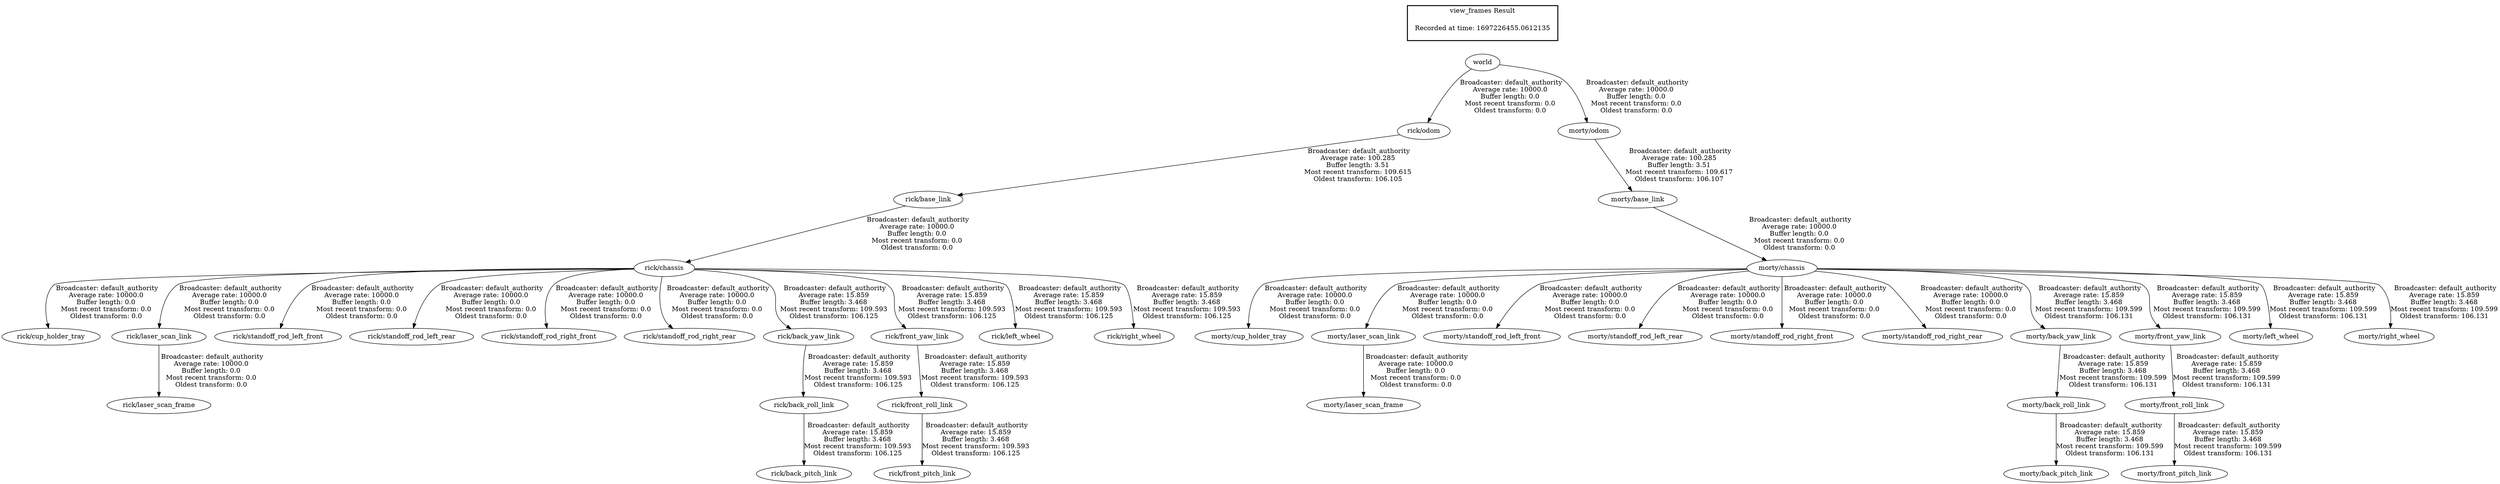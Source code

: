 digraph G {
"rick/odom" -> "rick/base_link"[label=" Broadcaster: default_authority\nAverage rate: 100.285\nBuffer length: 3.51\nMost recent transform: 109.615\nOldest transform: 106.105\n"];
"world" -> "rick/odom"[label=" Broadcaster: default_authority\nAverage rate: 10000.0\nBuffer length: 0.0\nMost recent transform: 0.0\nOldest transform: 0.0\n"];
"morty/odom" -> "morty/base_link"[label=" Broadcaster: default_authority\nAverage rate: 100.285\nBuffer length: 3.51\nMost recent transform: 109.617\nOldest transform: 106.107\n"];
"world" -> "morty/odom"[label=" Broadcaster: default_authority\nAverage rate: 10000.0\nBuffer length: 0.0\nMost recent transform: 0.0\nOldest transform: 0.0\n"];
"rick/base_link" -> "rick/chassis"[label=" Broadcaster: default_authority\nAverage rate: 10000.0\nBuffer length: 0.0\nMost recent transform: 0.0\nOldest transform: 0.0\n"];
"rick/chassis" -> "rick/cup_holder_tray"[label=" Broadcaster: default_authority\nAverage rate: 10000.0\nBuffer length: 0.0\nMost recent transform: 0.0\nOldest transform: 0.0\n"];
"rick/laser_scan_link" -> "rick/laser_scan_frame"[label=" Broadcaster: default_authority\nAverage rate: 10000.0\nBuffer length: 0.0\nMost recent transform: 0.0\nOldest transform: 0.0\n"];
"rick/chassis" -> "rick/laser_scan_link"[label=" Broadcaster: default_authority\nAverage rate: 10000.0\nBuffer length: 0.0\nMost recent transform: 0.0\nOldest transform: 0.0\n"];
"rick/chassis" -> "rick/standoff_rod_left_front"[label=" Broadcaster: default_authority\nAverage rate: 10000.0\nBuffer length: 0.0\nMost recent transform: 0.0\nOldest transform: 0.0\n"];
"rick/chassis" -> "rick/standoff_rod_left_rear"[label=" Broadcaster: default_authority\nAverage rate: 10000.0\nBuffer length: 0.0\nMost recent transform: 0.0\nOldest transform: 0.0\n"];
"rick/chassis" -> "rick/standoff_rod_right_front"[label=" Broadcaster: default_authority\nAverage rate: 10000.0\nBuffer length: 0.0\nMost recent transform: 0.0\nOldest transform: 0.0\n"];
"rick/chassis" -> "rick/standoff_rod_right_rear"[label=" Broadcaster: default_authority\nAverage rate: 10000.0\nBuffer length: 0.0\nMost recent transform: 0.0\nOldest transform: 0.0\n"];
"morty/base_link" -> "morty/chassis"[label=" Broadcaster: default_authority\nAverage rate: 10000.0\nBuffer length: 0.0\nMost recent transform: 0.0\nOldest transform: 0.0\n"];
"morty/chassis" -> "morty/cup_holder_tray"[label=" Broadcaster: default_authority\nAverage rate: 10000.0\nBuffer length: 0.0\nMost recent transform: 0.0\nOldest transform: 0.0\n"];
"morty/laser_scan_link" -> "morty/laser_scan_frame"[label=" Broadcaster: default_authority\nAverage rate: 10000.0\nBuffer length: 0.0\nMost recent transform: 0.0\nOldest transform: 0.0\n"];
"morty/chassis" -> "morty/laser_scan_link"[label=" Broadcaster: default_authority\nAverage rate: 10000.0\nBuffer length: 0.0\nMost recent transform: 0.0\nOldest transform: 0.0\n"];
"morty/chassis" -> "morty/standoff_rod_left_front"[label=" Broadcaster: default_authority\nAverage rate: 10000.0\nBuffer length: 0.0\nMost recent transform: 0.0\nOldest transform: 0.0\n"];
"morty/chassis" -> "morty/standoff_rod_left_rear"[label=" Broadcaster: default_authority\nAverage rate: 10000.0\nBuffer length: 0.0\nMost recent transform: 0.0\nOldest transform: 0.0\n"];
"morty/chassis" -> "morty/standoff_rod_right_front"[label=" Broadcaster: default_authority\nAverage rate: 10000.0\nBuffer length: 0.0\nMost recent transform: 0.0\nOldest transform: 0.0\n"];
"morty/chassis" -> "morty/standoff_rod_right_rear"[label=" Broadcaster: default_authority\nAverage rate: 10000.0\nBuffer length: 0.0\nMost recent transform: 0.0\nOldest transform: 0.0\n"];
"rick/back_roll_link" -> "rick/back_pitch_link"[label=" Broadcaster: default_authority\nAverage rate: 15.859\nBuffer length: 3.468\nMost recent transform: 109.593\nOldest transform: 106.125\n"];
"rick/back_yaw_link" -> "rick/back_roll_link"[label=" Broadcaster: default_authority\nAverage rate: 15.859\nBuffer length: 3.468\nMost recent transform: 109.593\nOldest transform: 106.125\n"];
"rick/chassis" -> "rick/back_yaw_link"[label=" Broadcaster: default_authority\nAverage rate: 15.859\nBuffer length: 3.468\nMost recent transform: 109.593\nOldest transform: 106.125\n"];
"rick/front_roll_link" -> "rick/front_pitch_link"[label=" Broadcaster: default_authority\nAverage rate: 15.859\nBuffer length: 3.468\nMost recent transform: 109.593\nOldest transform: 106.125\n"];
"rick/front_yaw_link" -> "rick/front_roll_link"[label=" Broadcaster: default_authority\nAverage rate: 15.859\nBuffer length: 3.468\nMost recent transform: 109.593\nOldest transform: 106.125\n"];
"rick/chassis" -> "rick/front_yaw_link"[label=" Broadcaster: default_authority\nAverage rate: 15.859\nBuffer length: 3.468\nMost recent transform: 109.593\nOldest transform: 106.125\n"];
"rick/chassis" -> "rick/left_wheel"[label=" Broadcaster: default_authority\nAverage rate: 15.859\nBuffer length: 3.468\nMost recent transform: 109.593\nOldest transform: 106.125\n"];
"rick/chassis" -> "rick/right_wheel"[label=" Broadcaster: default_authority\nAverage rate: 15.859\nBuffer length: 3.468\nMost recent transform: 109.593\nOldest transform: 106.125\n"];
"morty/back_roll_link" -> "morty/back_pitch_link"[label=" Broadcaster: default_authority\nAverage rate: 15.859\nBuffer length: 3.468\nMost recent transform: 109.599\nOldest transform: 106.131\n"];
"morty/back_yaw_link" -> "morty/back_roll_link"[label=" Broadcaster: default_authority\nAverage rate: 15.859\nBuffer length: 3.468\nMost recent transform: 109.599\nOldest transform: 106.131\n"];
"morty/chassis" -> "morty/back_yaw_link"[label=" Broadcaster: default_authority\nAverage rate: 15.859\nBuffer length: 3.468\nMost recent transform: 109.599\nOldest transform: 106.131\n"];
"morty/front_roll_link" -> "morty/front_pitch_link"[label=" Broadcaster: default_authority\nAverage rate: 15.859\nBuffer length: 3.468\nMost recent transform: 109.599\nOldest transform: 106.131\n"];
"morty/front_yaw_link" -> "morty/front_roll_link"[label=" Broadcaster: default_authority\nAverage rate: 15.859\nBuffer length: 3.468\nMost recent transform: 109.599\nOldest transform: 106.131\n"];
"morty/chassis" -> "morty/front_yaw_link"[label=" Broadcaster: default_authority\nAverage rate: 15.859\nBuffer length: 3.468\nMost recent transform: 109.599\nOldest transform: 106.131\n"];
"morty/chassis" -> "morty/left_wheel"[label=" Broadcaster: default_authority\nAverage rate: 15.859\nBuffer length: 3.468\nMost recent transform: 109.599\nOldest transform: 106.131\n"];
"morty/chassis" -> "morty/right_wheel"[label=" Broadcaster: default_authority\nAverage rate: 15.859\nBuffer length: 3.468\nMost recent transform: 109.599\nOldest transform: 106.131\n"];
edge [style=invis];
 subgraph cluster_legend { style=bold; color=black; label ="view_frames Result";
"Recorded at time: 1697226455.0612135"[ shape=plaintext ] ;
}->"world";
}